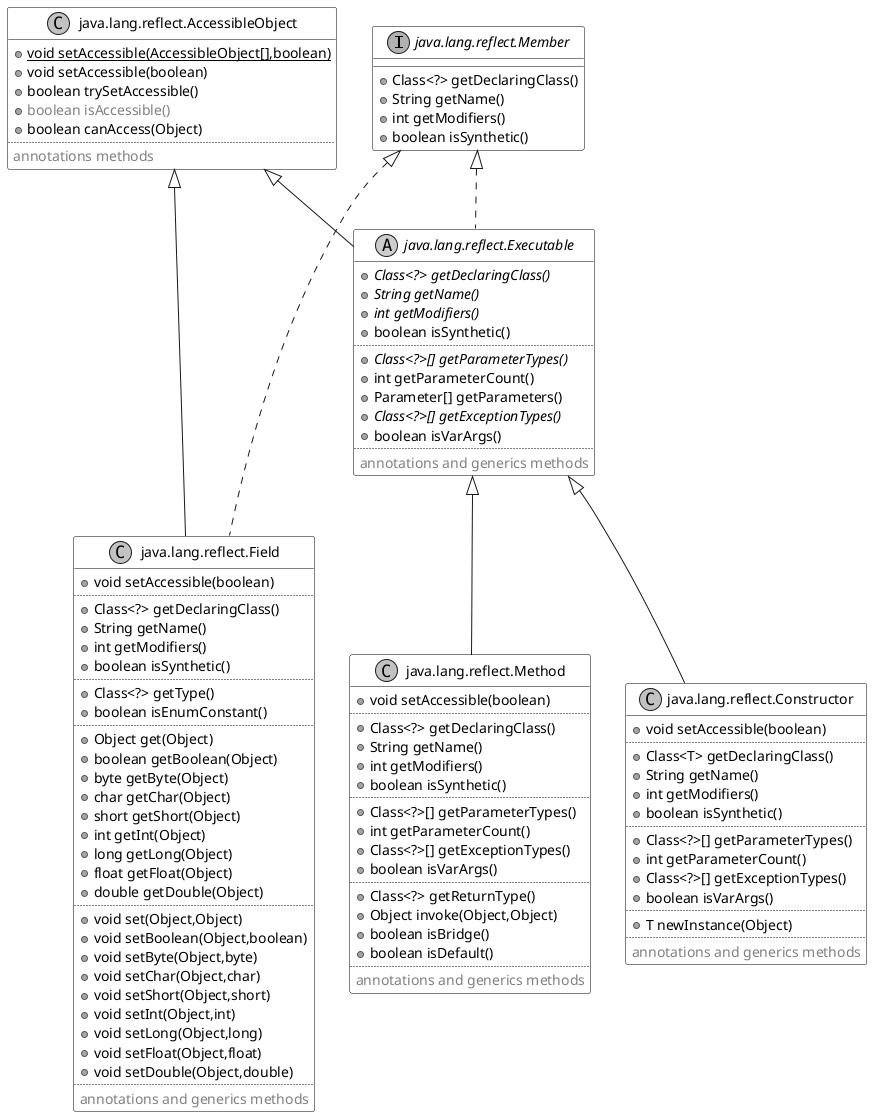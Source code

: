 @startuml

scale 1.0
set namespaceSeparator none

skinparam monochrome true
skinparam ClassBackgroundColor white
skinparam ClassBorderColor black
skinparam CircledCharacterFontStyle normal

interface java.lang.reflect.Member {
+ Class<?> getDeclaringClass()
+ String getName()
+ int getModifiers()
+ boolean isSynthetic()
}

class java.lang.reflect.AccessibleObject {
+ {static} void setAccessible(AccessibleObject[],boolean)
+ void setAccessible(boolean)
+ boolean trySetAccessible()
+ <color:#gray>boolean isAccessible()
+ boolean canAccess(Object)
..
<color:#gray>annotations methods
}

abstract class java.lang.reflect.Executable {
+ {abstract}Class<?> getDeclaringClass()
+ {abstract}String getName()
+ {abstract}int getModifiers()
+ boolean isSynthetic()
..
+ {abstract}Class<?>[] getParameterTypes()
+ int getParameterCount()
+ Parameter[] getParameters()
+ {abstract}Class<?>[] getExceptionTypes()
+ boolean isVarArgs()
..
<color:#gray>annotations and generics methods
}

class java.lang.reflect.Field {
+ void setAccessible(boolean)
..
+ Class<?> getDeclaringClass()
+ String getName()
+ int getModifiers()
+ boolean isSynthetic()
..
+ Class<?> getType()
+ boolean isEnumConstant()
..
+ Object get(Object)
+ boolean getBoolean(Object)
+ byte getByte(Object)
+ char getChar(Object)
+ short getShort(Object)
+ int getInt(Object)
+ long getLong(Object)
+ float getFloat(Object)
+ double getDouble(Object)
..
+ void set(Object,Object)
+ void setBoolean(Object,boolean)
+ void setByte(Object,byte)
+ void setChar(Object,char)
+ void setShort(Object,short)
+ void setInt(Object,int)
+ void setLong(Object,long)
+ void setFloat(Object,float)
+ void setDouble(Object,double)
..
<color:#gray>annotations and generics methods
}

class java.lang.reflect.Method {
+ void setAccessible(boolean)
..
+ Class<?> getDeclaringClass()
+ String getName()
+ int getModifiers()
+ boolean isSynthetic()
..
+ Class<?>[] getParameterTypes()
+ int getParameterCount()
+ Class<?>[] getExceptionTypes()
+ boolean isVarArgs()
..
+ Class<?> getReturnType()
+ Object invoke(Object,Object)
+ boolean isBridge()
+ boolean isDefault()
..
<color:#gray>annotations and generics methods
}

class java.lang.reflect.Constructor {
+ void setAccessible(boolean)
..
+ Class<T> getDeclaringClass()
+ String getName()
+ int getModifiers()
+ boolean isSynthetic()
..
+ Class<?>[] getParameterTypes()
+ int getParameterCount()
+ Class<?>[] getExceptionTypes()
+ boolean isVarArgs()
..
+ T newInstance(Object)
..
<color:#gray>annotations and generics methods
}

java.lang.reflect.Member <|.. java.lang.reflect.Field
java.lang.reflect.Member <|.. java.lang.reflect.Executable

java.lang.reflect.AccessibleObject <|--- java.lang.reflect.Field
java.lang.reflect.AccessibleObject <|-- java.lang.reflect.Executable

java.lang.reflect.Field -[hidden]right- java.lang.reflect.Method
java.lang.reflect.Executable <|-- java.lang.reflect.Method
java.lang.reflect.Executable <|-- java.lang.reflect.Constructor

@enduml
